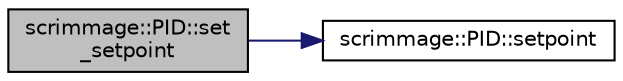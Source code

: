 digraph "scrimmage::PID::set_setpoint"
{
 // LATEX_PDF_SIZE
  edge [fontname="Helvetica",fontsize="10",labelfontname="Helvetica",labelfontsize="10"];
  node [fontname="Helvetica",fontsize="10",shape=record];
  rankdir="LR";
  Node1 [label="scrimmage::PID::set\l_setpoint",height=0.2,width=0.4,color="black", fillcolor="grey75", style="filled", fontcolor="black",tooltip=" "];
  Node1 -> Node2 [color="midnightblue",fontsize="10",style="solid",fontname="Helvetica"];
  Node2 [label="scrimmage::PID::setpoint",height=0.2,width=0.4,color="black", fillcolor="white", style="filled",URL="$classscrimmage_1_1PID.html#a5db1670b5dd156c19840fb70e07f0472",tooltip=" "];
}
